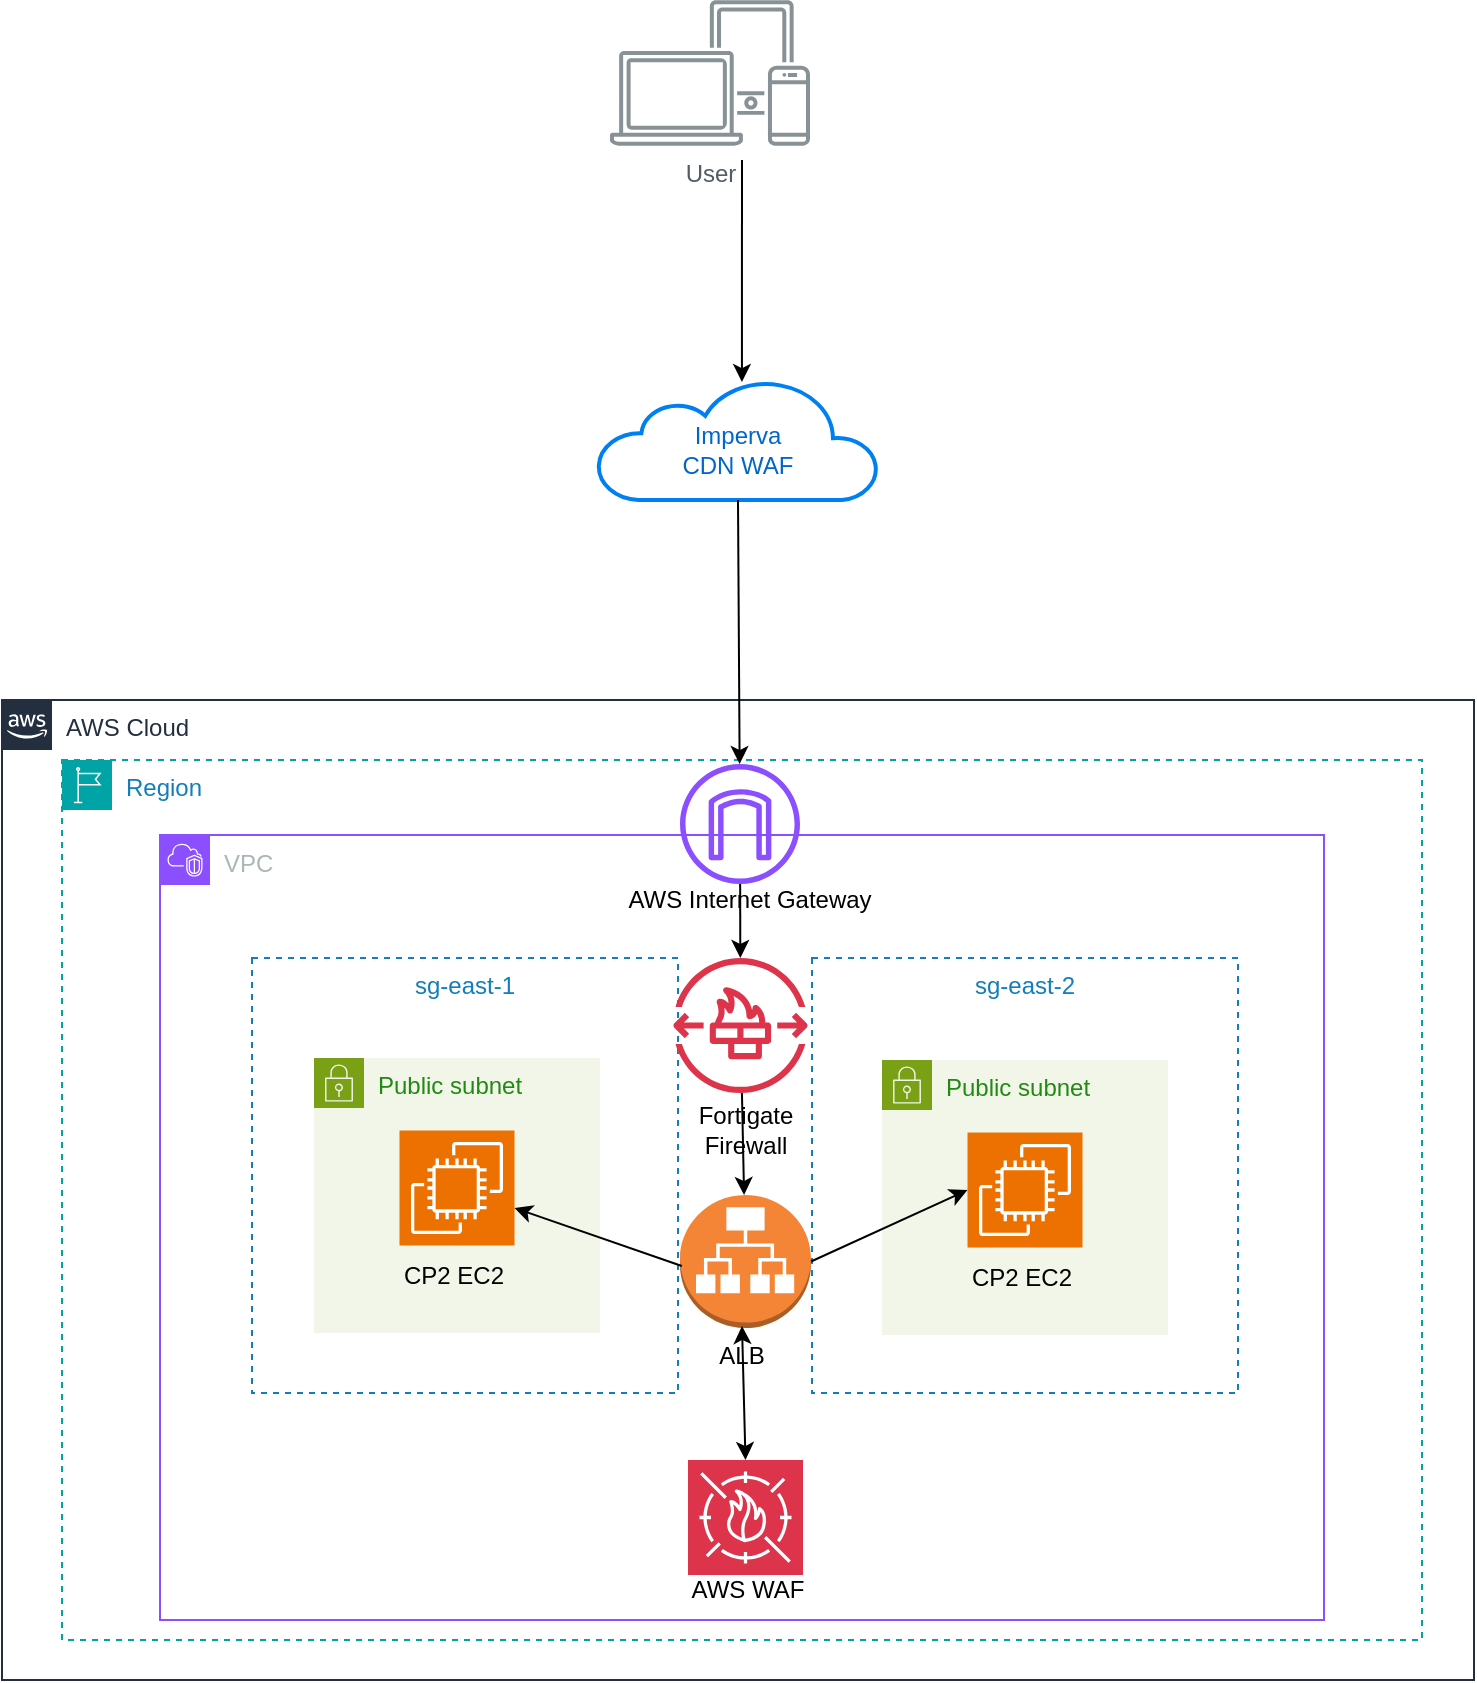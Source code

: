 <mxfile version="26.2.13">
  <diagram name="Page-1" id="Vr4FyDBfp7hsWle50ezQ">
    <mxGraphModel dx="845" dy="733" grid="1" gridSize="10" guides="1" tooltips="1" connect="1" arrows="1" fold="1" page="1" pageScale="1" pageWidth="827" pageHeight="1169" math="0" shadow="0">
      <root>
        <mxCell id="0" />
        <mxCell id="1" parent="0" />
        <mxCell id="39eaggNCai14YFWBOXsC-2" value="User" style="sketch=0;outlineConnect=0;gradientColor=none;fontColor=#545B64;strokeColor=none;fillColor=#879196;dashed=0;verticalLabelPosition=bottom;verticalAlign=top;align=center;html=1;fontSize=12;fontStyle=0;aspect=fixed;shape=mxgraph.aws4.illustration_devices;pointerEvents=1" parent="1" vertex="1">
          <mxGeometry x="350" y="40" width="100" height="73" as="geometry" />
        </mxCell>
        <mxCell id="3MtRr_3fXTdd8EKny9rF-1" value="AWS Cloud" style="points=[[0,0],[0.25,0],[0.5,0],[0.75,0],[1,0],[1,0.25],[1,0.5],[1,0.75],[1,1],[0.75,1],[0.5,1],[0.25,1],[0,1],[0,0.75],[0,0.5],[0,0.25]];outlineConnect=0;gradientColor=none;html=1;whiteSpace=wrap;fontSize=12;fontStyle=0;container=1;pointerEvents=0;collapsible=0;recursiveResize=0;shape=mxgraph.aws4.group;grIcon=mxgraph.aws4.group_aws_cloud_alt;strokeColor=#232F3E;fillColor=none;verticalAlign=top;align=left;spacingLeft=30;fontColor=#232F3E;dashed=0;" parent="1" vertex="1">
          <mxGeometry x="46" y="390" width="736" height="490" as="geometry" />
        </mxCell>
        <mxCell id="3MtRr_3fXTdd8EKny9rF-4" value="Region" style="points=[[0,0],[0.25,0],[0.5,0],[0.75,0],[1,0],[1,0.25],[1,0.5],[1,0.75],[1,1],[0.75,1],[0.5,1],[0.25,1],[0,1],[0,0.75],[0,0.5],[0,0.25]];outlineConnect=0;gradientColor=none;html=1;whiteSpace=wrap;fontSize=12;fontStyle=0;container=1;pointerEvents=0;collapsible=0;recursiveResize=0;shape=mxgraph.aws4.group;grIcon=mxgraph.aws4.group_region;strokeColor=#00A4A6;fillColor=none;verticalAlign=top;align=left;spacingLeft=30;fontColor=#147EBA;dashed=1;" parent="3MtRr_3fXTdd8EKny9rF-1" vertex="1">
          <mxGeometry x="30" y="30" width="680" height="440" as="geometry" />
        </mxCell>
        <mxCell id="3MtRr_3fXTdd8EKny9rF-7" value="VPC" style="points=[[0,0],[0.25,0],[0.5,0],[0.75,0],[1,0],[1,0.25],[1,0.5],[1,0.75],[1,1],[0.75,1],[0.5,1],[0.25,1],[0,1],[0,0.75],[0,0.5],[0,0.25]];outlineConnect=0;gradientColor=none;html=1;whiteSpace=wrap;fontSize=12;fontStyle=0;container=1;pointerEvents=0;collapsible=0;recursiveResize=0;shape=mxgraph.aws4.group;grIcon=mxgraph.aws4.group_vpc2;strokeColor=#8C4FFF;fillColor=none;verticalAlign=top;align=left;spacingLeft=30;fontColor=#AAB7B8;dashed=0;" parent="3MtRr_3fXTdd8EKny9rF-4" vertex="1">
          <mxGeometry x="49" y="37.5" width="582" height="392.5" as="geometry" />
        </mxCell>
        <mxCell id="3MtRr_3fXTdd8EKny9rF-9" value="sg-east-1" style="fillColor=none;strokeColor=#147EBA;dashed=1;verticalAlign=top;fontStyle=0;fontColor=#147EBA;whiteSpace=wrap;html=1;" parent="3MtRr_3fXTdd8EKny9rF-7" vertex="1">
          <mxGeometry x="46" y="61.5" width="213" height="217.5" as="geometry" />
        </mxCell>
        <mxCell id="3MtRr_3fXTdd8EKny9rF-10" value="sg-east-2" style="fillColor=none;strokeColor=#147EBA;dashed=1;verticalAlign=top;fontStyle=0;fontColor=#147EBA;whiteSpace=wrap;html=1;" parent="3MtRr_3fXTdd8EKny9rF-7" vertex="1">
          <mxGeometry x="326" y="61.5" width="213" height="217.5" as="geometry" />
        </mxCell>
        <mxCell id="3MtRr_3fXTdd8EKny9rF-11" value="Public subnet" style="points=[[0,0],[0.25,0],[0.5,0],[0.75,0],[1,0],[1,0.25],[1,0.5],[1,0.75],[1,1],[0.75,1],[0.5,1],[0.25,1],[0,1],[0,0.75],[0,0.5],[0,0.25]];outlineConnect=0;gradientColor=none;html=1;whiteSpace=wrap;fontSize=12;fontStyle=0;container=1;pointerEvents=0;collapsible=0;recursiveResize=0;shape=mxgraph.aws4.group;grIcon=mxgraph.aws4.group_security_group;grStroke=0;strokeColor=#7AA116;fillColor=#F2F6E8;verticalAlign=top;align=left;spacingLeft=30;fontColor=#248814;dashed=0;" parent="3MtRr_3fXTdd8EKny9rF-7" vertex="1">
          <mxGeometry x="77" y="111.5" width="143" height="137.5" as="geometry" />
        </mxCell>
        <mxCell id="3MtRr_3fXTdd8EKny9rF-14" value="CP2 EC2" style="text;strokeColor=none;align=center;fillColor=none;html=1;verticalAlign=middle;whiteSpace=wrap;rounded=0;" parent="3MtRr_3fXTdd8EKny9rF-11" vertex="1">
          <mxGeometry x="40" y="93.75" width="60" height="30" as="geometry" />
        </mxCell>
        <mxCell id="3MtRr_3fXTdd8EKny9rF-13" value="" style="sketch=0;points=[[0,0,0],[0.25,0,0],[0.5,0,0],[0.75,0,0],[1,0,0],[0,1,0],[0.25,1,0],[0.5,1,0],[0.75,1,0],[1,1,0],[0,0.25,0],[0,0.5,0],[0,0.75,0],[1,0.25,0],[1,0.5,0],[1,0.75,0]];outlineConnect=0;fontColor=#232F3E;fillColor=#ED7100;strokeColor=#ffffff;dashed=0;verticalLabelPosition=bottom;verticalAlign=top;align=center;html=1;fontSize=12;fontStyle=0;aspect=fixed;shape=mxgraph.aws4.resourceIcon;resIcon=mxgraph.aws4.ec2;" parent="3MtRr_3fXTdd8EKny9rF-7" vertex="1">
          <mxGeometry x="119.75" y="147.75" width="57.5" height="57.5" as="geometry" />
        </mxCell>
        <mxCell id="3MtRr_3fXTdd8EKny9rF-16" value="AWS Internet Gateway" style="text;strokeColor=none;align=center;fillColor=none;html=1;verticalAlign=middle;whiteSpace=wrap;rounded=0;" parent="3MtRr_3fXTdd8EKny9rF-7" vertex="1">
          <mxGeometry x="225" y="22.5" width="140" height="20" as="geometry" />
        </mxCell>
        <mxCell id="3MtRr_3fXTdd8EKny9rF-24" value="Public subnet" style="points=[[0,0],[0.25,0],[0.5,0],[0.75,0],[1,0],[1,0.25],[1,0.5],[1,0.75],[1,1],[0.75,1],[0.5,1],[0.25,1],[0,1],[0,0.75],[0,0.5],[0,0.25]];outlineConnect=0;gradientColor=none;html=1;whiteSpace=wrap;fontSize=12;fontStyle=0;container=1;pointerEvents=0;collapsible=0;recursiveResize=0;shape=mxgraph.aws4.group;grIcon=mxgraph.aws4.group_security_group;grStroke=0;strokeColor=#7AA116;fillColor=#F2F6E8;verticalAlign=top;align=left;spacingLeft=30;fontColor=#248814;dashed=0;" parent="3MtRr_3fXTdd8EKny9rF-7" vertex="1">
          <mxGeometry x="361" y="112.5" width="143" height="137.5" as="geometry" />
        </mxCell>
        <mxCell id="3MtRr_3fXTdd8EKny9rF-25" value="CP2 EC2" style="text;strokeColor=none;align=center;fillColor=none;html=1;verticalAlign=middle;whiteSpace=wrap;rounded=0;" parent="3MtRr_3fXTdd8EKny9rF-24" vertex="1">
          <mxGeometry x="40" y="93.75" width="60" height="30" as="geometry" />
        </mxCell>
        <mxCell id="3MtRr_3fXTdd8EKny9rF-26" value="" style="sketch=0;points=[[0,0,0],[0.25,0,0],[0.5,0,0],[0.75,0,0],[1,0,0],[0,1,0],[0.25,1,0],[0.5,1,0],[0.75,1,0],[1,1,0],[0,0.25,0],[0,0.5,0],[0,0.75,0],[1,0.25,0],[1,0.5,0],[1,0.75,0]];outlineConnect=0;fontColor=#232F3E;fillColor=#ED7100;strokeColor=#ffffff;dashed=0;verticalLabelPosition=bottom;verticalAlign=top;align=center;html=1;fontSize=12;fontStyle=0;aspect=fixed;shape=mxgraph.aws4.resourceIcon;resIcon=mxgraph.aws4.ec2;" parent="3MtRr_3fXTdd8EKny9rF-7" vertex="1">
          <mxGeometry x="403.75" y="148.75" width="57.5" height="57.5" as="geometry" />
        </mxCell>
        <mxCell id="3MtRr_3fXTdd8EKny9rF-27" value="" style="outlineConnect=0;dashed=0;verticalLabelPosition=bottom;verticalAlign=top;align=center;html=1;shape=mxgraph.aws3.application_load_balancer;fillColor=#F58536;gradientColor=none;" parent="3MtRr_3fXTdd8EKny9rF-7" vertex="1">
          <mxGeometry x="260" y="180" width="65.5" height="66.5" as="geometry" />
        </mxCell>
        <mxCell id="3MtRr_3fXTdd8EKny9rF-28" value="ALB" style="text;strokeColor=none;align=center;fillColor=none;html=1;verticalAlign=middle;whiteSpace=wrap;rounded=0;" parent="3MtRr_3fXTdd8EKny9rF-7" vertex="1">
          <mxGeometry x="261" y="245.5" width="60" height="30" as="geometry" />
        </mxCell>
        <mxCell id="3MtRr_3fXTdd8EKny9rF-29" value="" style="sketch=0;outlineConnect=0;fontColor=#232F3E;gradientColor=none;fillColor=#DD344C;strokeColor=none;dashed=0;verticalLabelPosition=bottom;verticalAlign=top;align=center;html=1;fontSize=12;fontStyle=0;aspect=fixed;pointerEvents=1;shape=mxgraph.aws4.network_firewall_endpoints;" parent="3MtRr_3fXTdd8EKny9rF-7" vertex="1">
          <mxGeometry x="256.5" y="61.5" width="67.5" height="67.5" as="geometry" />
        </mxCell>
        <mxCell id="3MtRr_3fXTdd8EKny9rF-31" value="Fortigate Firewall" style="text;strokeColor=none;align=center;fillColor=none;html=1;verticalAlign=middle;whiteSpace=wrap;rounded=0;" parent="3MtRr_3fXTdd8EKny9rF-7" vertex="1">
          <mxGeometry x="262.75" y="132.5" width="60" height="30" as="geometry" />
        </mxCell>
        <mxCell id="3MtRr_3fXTdd8EKny9rF-33" value="" style="sketch=0;points=[[0,0,0],[0.25,0,0],[0.5,0,0],[0.75,0,0],[1,0,0],[0,1,0],[0.25,1,0],[0.5,1,0],[0.75,1,0],[1,1,0],[0,0.25,0],[0,0.5,0],[0,0.75,0],[1,0.25,0],[1,0.5,0],[1,0.75,0]];outlineConnect=0;fontColor=#232F3E;fillColor=#DD344C;strokeColor=#ffffff;dashed=0;verticalLabelPosition=bottom;verticalAlign=top;align=center;html=1;fontSize=12;fontStyle=0;aspect=fixed;shape=mxgraph.aws4.resourceIcon;resIcon=mxgraph.aws4.waf;" parent="3MtRr_3fXTdd8EKny9rF-7" vertex="1">
          <mxGeometry x="264" y="312.5" width="57.5" height="57.5" as="geometry" />
        </mxCell>
        <mxCell id="3MtRr_3fXTdd8EKny9rF-34" value="AWS WAF" style="text;strokeColor=none;align=center;fillColor=none;html=1;verticalAlign=middle;whiteSpace=wrap;rounded=0;" parent="3MtRr_3fXTdd8EKny9rF-7" vertex="1">
          <mxGeometry x="264" y="362.5" width="60" height="30" as="geometry" />
        </mxCell>
        <mxCell id="3MtRr_3fXTdd8EKny9rF-36" value="" style="endArrow=classic;startArrow=classic;html=1;rounded=0;exitX=0.5;exitY=0;exitDx=0;exitDy=0;exitPerimeter=0;entryX=0.5;entryY=0;entryDx=0;entryDy=0;" parent="3MtRr_3fXTdd8EKny9rF-7" source="3MtRr_3fXTdd8EKny9rF-33" target="3MtRr_3fXTdd8EKny9rF-28" edge="1">
          <mxGeometry width="50" height="50" relative="1" as="geometry">
            <mxPoint x="265" y="312.5" as="sourcePoint" />
            <mxPoint x="315" y="262.5" as="targetPoint" />
          </mxGeometry>
        </mxCell>
        <mxCell id="3MtRr_3fXTdd8EKny9rF-45" value="" style="endArrow=classic;html=1;rounded=0;" parent="3MtRr_3fXTdd8EKny9rF-7" source="3MtRr_3fXTdd8EKny9rF-29" target="3MtRr_3fXTdd8EKny9rF-27" edge="1">
          <mxGeometry width="50" height="50" relative="1" as="geometry">
            <mxPoint x="265" y="-37.5" as="sourcePoint" />
            <mxPoint x="315" y="-87.5" as="targetPoint" />
          </mxGeometry>
        </mxCell>
        <mxCell id="3MtRr_3fXTdd8EKny9rF-46" value="" style="endArrow=classic;html=1;rounded=0;exitX=1.009;exitY=0.708;exitDx=0;exitDy=0;exitPerimeter=0;" parent="3MtRr_3fXTdd8EKny9rF-7" source="3MtRr_3fXTdd8EKny9rF-9" target="3MtRr_3fXTdd8EKny9rF-13" edge="1">
          <mxGeometry width="50" height="50" relative="1" as="geometry">
            <mxPoint x="265" y="-17.5" as="sourcePoint" />
            <mxPoint x="315" y="-67.5" as="targetPoint" />
          </mxGeometry>
        </mxCell>
        <mxCell id="3MtRr_3fXTdd8EKny9rF-47" value="" style="endArrow=classic;html=1;rounded=0;exitX=1;exitY=0.5;exitDx=0;exitDy=0;exitPerimeter=0;entryX=0;entryY=0.5;entryDx=0;entryDy=0;entryPerimeter=0;" parent="3MtRr_3fXTdd8EKny9rF-7" source="3MtRr_3fXTdd8EKny9rF-27" target="3MtRr_3fXTdd8EKny9rF-26" edge="1">
          <mxGeometry width="50" height="50" relative="1" as="geometry">
            <mxPoint x="270" y="215" as="sourcePoint" />
            <mxPoint x="187" y="194" as="targetPoint" />
          </mxGeometry>
        </mxCell>
        <mxCell id="3MtRr_3fXTdd8EKny9rF-15" value="" style="sketch=0;outlineConnect=0;fontColor=#232F3E;gradientColor=none;fillColor=#8C4FFF;strokeColor=none;dashed=0;verticalLabelPosition=bottom;verticalAlign=top;align=center;html=1;fontSize=12;fontStyle=0;aspect=fixed;pointerEvents=1;shape=mxgraph.aws4.internet_gateway;" parent="3MtRr_3fXTdd8EKny9rF-4" vertex="1">
          <mxGeometry x="309" y="2" width="60" height="60" as="geometry" />
        </mxCell>
        <mxCell id="3MtRr_3fXTdd8EKny9rF-44" value="" style="endArrow=classic;html=1;rounded=0;" parent="3MtRr_3fXTdd8EKny9rF-4" source="3MtRr_3fXTdd8EKny9rF-15" target="3MtRr_3fXTdd8EKny9rF-29" edge="1">
          <mxGeometry width="50" height="50" relative="1" as="geometry">
            <mxPoint x="314" as="sourcePoint" />
            <mxPoint x="364" y="-50" as="targetPoint" />
          </mxGeometry>
        </mxCell>
        <mxCell id="3MtRr_3fXTdd8EKny9rF-40" value="" style="group" parent="1" vertex="1" connectable="0">
          <mxGeometry x="344" y="230" width="140" height="60" as="geometry" />
        </mxCell>
        <mxCell id="3MtRr_3fXTdd8EKny9rF-38" value="" style="html=1;verticalLabelPosition=bottom;align=center;labelBackgroundColor=#ffffff;verticalAlign=top;strokeWidth=2;strokeColor=#0080F0;shadow=0;dashed=0;shape=mxgraph.ios7.icons.cloud;" parent="3MtRr_3fXTdd8EKny9rF-40" vertex="1">
          <mxGeometry width="140" height="60" as="geometry" />
        </mxCell>
        <mxCell id="3MtRr_3fXTdd8EKny9rF-39" value="&lt;font style=&quot;color: rgb(0, 102, 204);&quot;&gt;Imperva CDN WAF&lt;/font&gt;" style="text;strokeColor=none;align=center;fillColor=none;html=1;verticalAlign=middle;whiteSpace=wrap;rounded=0;" parent="3MtRr_3fXTdd8EKny9rF-40" vertex="1">
          <mxGeometry x="40" y="20" width="60" height="30" as="geometry" />
        </mxCell>
        <mxCell id="3MtRr_3fXTdd8EKny9rF-41" value="" style="endArrow=classic;html=1;rounded=0;entryX=0.514;entryY=0.017;entryDx=0;entryDy=0;entryPerimeter=0;" parent="1" target="3MtRr_3fXTdd8EKny9rF-38" edge="1">
          <mxGeometry width="50" height="50" relative="1" as="geometry">
            <mxPoint x="416" y="120" as="sourcePoint" />
            <mxPoint x="440" y="370" as="targetPoint" />
          </mxGeometry>
        </mxCell>
        <mxCell id="3MtRr_3fXTdd8EKny9rF-42" value="" style="endArrow=classic;html=1;rounded=0;" parent="1" target="3MtRr_3fXTdd8EKny9rF-15" edge="1">
          <mxGeometry width="50" height="50" relative="1" as="geometry">
            <mxPoint x="414" y="290" as="sourcePoint" />
            <mxPoint x="414" y="401" as="targetPoint" />
          </mxGeometry>
        </mxCell>
      </root>
    </mxGraphModel>
  </diagram>
</mxfile>
